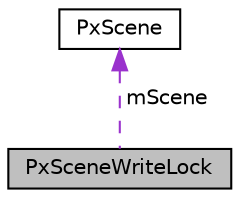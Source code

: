 digraph "PxSceneWriteLock"
{
  edge [fontname="Helvetica",fontsize="10",labelfontname="Helvetica",labelfontsize="10"];
  node [fontname="Helvetica",fontsize="10",shape=record];
  Node1 [label="PxSceneWriteLock",height=0.2,width=0.4,color="black", fillcolor="grey75", style="filled", fontcolor="black"];
  Node2 -> Node1 [dir="back",color="darkorchid3",fontsize="10",style="dashed",label=" mScene" ,fontname="Helvetica"];
  Node2 [label="PxScene",height=0.2,width=0.4,color="black", fillcolor="white", style="filled",URL="$classPxScene.html",tooltip="A scene is a collection of bodies and constraints which can interact. "];
}
